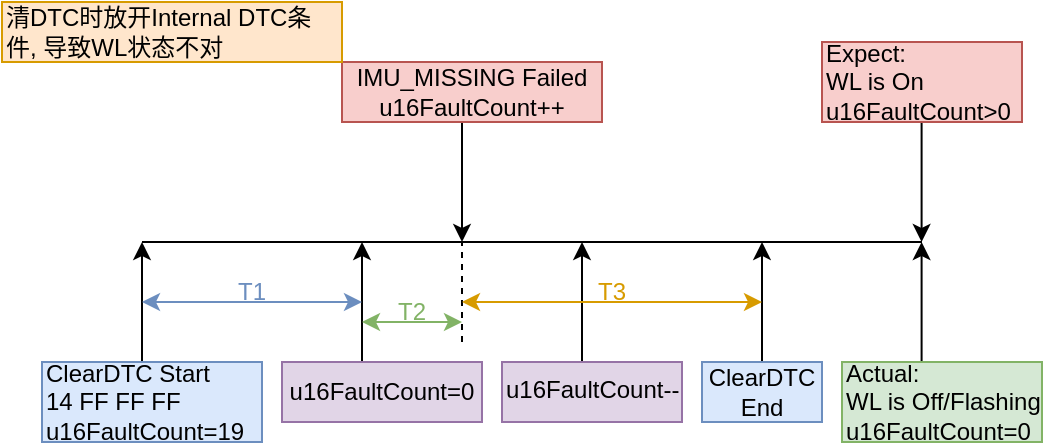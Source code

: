 <mxfile version="22.1.16" type="github">
  <diagram name="第 1 页" id="_H7OL5QzuDB1bZUHE0yp">
    <mxGraphModel dx="638" dy="342" grid="1" gridSize="10" guides="1" tooltips="1" connect="1" arrows="1" fold="1" page="1" pageScale="1" pageWidth="850" pageHeight="1100" math="0" shadow="0">
      <root>
        <mxCell id="0" />
        <mxCell id="1" parent="0" />
        <mxCell id="lsxHzdbqnV-ghvsLPrdJ-1" value="" style="endArrow=none;html=1;rounded=0;" edge="1" parent="1">
          <mxGeometry width="50" height="50" relative="1" as="geometry">
            <mxPoint x="140" y="320" as="sourcePoint" />
            <mxPoint x="530" y="320" as="targetPoint" />
          </mxGeometry>
        </mxCell>
        <mxCell id="lsxHzdbqnV-ghvsLPrdJ-2" value="" style="endArrow=classic;html=1;rounded=0;" edge="1" parent="1">
          <mxGeometry width="50" height="50" relative="1" as="geometry">
            <mxPoint x="140" y="380" as="sourcePoint" />
            <mxPoint x="140" y="320" as="targetPoint" />
          </mxGeometry>
        </mxCell>
        <mxCell id="lsxHzdbqnV-ghvsLPrdJ-3" value="ClearDTC Start&lt;br&gt;14 FF FF FF&lt;br&gt;u16FaultCount=19" style="text;html=1;strokeColor=#6c8ebf;fillColor=#dae8fc;align=left;verticalAlign=middle;whiteSpace=wrap;rounded=0;" vertex="1" parent="1">
          <mxGeometry x="90" y="380" width="110" height="40" as="geometry" />
        </mxCell>
        <mxCell id="lsxHzdbqnV-ghvsLPrdJ-4" value="" style="endArrow=classic;html=1;rounded=0;" edge="1" parent="1">
          <mxGeometry width="50" height="50" relative="1" as="geometry">
            <mxPoint x="250" y="380" as="sourcePoint" />
            <mxPoint x="250" y="320" as="targetPoint" />
          </mxGeometry>
        </mxCell>
        <mxCell id="lsxHzdbqnV-ghvsLPrdJ-5" value="u16FaultCount=0" style="text;html=1;strokeColor=#9673a6;fillColor=#e1d5e7;align=center;verticalAlign=middle;whiteSpace=wrap;rounded=0;" vertex="1" parent="1">
          <mxGeometry x="210" y="380" width="100" height="30" as="geometry" />
        </mxCell>
        <mxCell id="lsxHzdbqnV-ghvsLPrdJ-6" value="" style="endArrow=classic;html=1;rounded=0;" edge="1" parent="1">
          <mxGeometry width="50" height="50" relative="1" as="geometry">
            <mxPoint x="300" y="260" as="sourcePoint" />
            <mxPoint x="300" y="320" as="targetPoint" />
          </mxGeometry>
        </mxCell>
        <mxCell id="lsxHzdbqnV-ghvsLPrdJ-7" value="IMU_MISSING Failed u16FaultCount++" style="text;html=1;strokeColor=#b85450;fillColor=#f8cecc;align=center;verticalAlign=middle;whiteSpace=wrap;rounded=0;" vertex="1" parent="1">
          <mxGeometry x="240" y="230" width="130" height="30" as="geometry" />
        </mxCell>
        <mxCell id="lsxHzdbqnV-ghvsLPrdJ-8" value="" style="endArrow=classic;html=1;rounded=0;" edge="1" parent="1">
          <mxGeometry width="50" height="50" relative="1" as="geometry">
            <mxPoint x="360" y="380" as="sourcePoint" />
            <mxPoint x="360" y="320" as="targetPoint" />
          </mxGeometry>
        </mxCell>
        <mxCell id="lsxHzdbqnV-ghvsLPrdJ-9" value="&lt;span style=&quot;color: rgb(0, 0, 0); font-family: Helvetica; font-size: 12px; font-style: normal; font-variant-ligatures: normal; font-variant-caps: normal; font-weight: 400; letter-spacing: normal; orphans: 2; text-align: center; text-indent: 0px; text-transform: none; widows: 2; word-spacing: 0px; -webkit-text-stroke-width: 0px; text-decoration-thickness: initial; text-decoration-style: initial; text-decoration-color: initial; float: none; display: inline !important;&quot;&gt;u16FaultCount--&lt;/span&gt;" style="text;whiteSpace=wrap;html=1;fillColor=#e1d5e7;strokeColor=#9673a6;labelBackgroundColor=none;" vertex="1" parent="1">
          <mxGeometry x="320" y="380" width="90" height="30" as="geometry" />
        </mxCell>
        <mxCell id="lsxHzdbqnV-ghvsLPrdJ-10" value="" style="endArrow=classic;html=1;rounded=0;" edge="1" parent="1">
          <mxGeometry width="50" height="50" relative="1" as="geometry">
            <mxPoint x="450" y="380" as="sourcePoint" />
            <mxPoint x="450" y="320" as="targetPoint" />
          </mxGeometry>
        </mxCell>
        <mxCell id="lsxHzdbqnV-ghvsLPrdJ-11" value="ClearDTC End" style="text;html=1;strokeColor=#6c8ebf;fillColor=#dae8fc;align=center;verticalAlign=middle;whiteSpace=wrap;rounded=0;" vertex="1" parent="1">
          <mxGeometry x="420" y="380" width="60" height="30" as="geometry" />
        </mxCell>
        <mxCell id="lsxHzdbqnV-ghvsLPrdJ-12" value="" style="endArrow=classic;html=1;rounded=0;" edge="1" parent="1">
          <mxGeometry width="50" height="50" relative="1" as="geometry">
            <mxPoint x="529.8" y="380" as="sourcePoint" />
            <mxPoint x="529.8" y="320" as="targetPoint" />
          </mxGeometry>
        </mxCell>
        <mxCell id="lsxHzdbqnV-ghvsLPrdJ-13" value="Actual:&lt;br&gt;WL is Off/Flashing&lt;br&gt;u16FaultCount=0" style="text;html=1;strokeColor=#82b366;fillColor=#d5e8d4;align=left;verticalAlign=middle;whiteSpace=wrap;rounded=0;" vertex="1" parent="1">
          <mxGeometry x="490" y="380" width="100" height="40" as="geometry" />
        </mxCell>
        <mxCell id="lsxHzdbqnV-ghvsLPrdJ-14" value="" style="endArrow=classic;html=1;rounded=0;" edge="1" parent="1">
          <mxGeometry width="50" height="50" relative="1" as="geometry">
            <mxPoint x="529.8" y="260" as="sourcePoint" />
            <mxPoint x="529.8" y="320" as="targetPoint" />
          </mxGeometry>
        </mxCell>
        <mxCell id="lsxHzdbqnV-ghvsLPrdJ-15" value="Expect:&lt;br&gt;WL is On&lt;br&gt;u16FaultCount&amp;gt;0" style="text;html=1;strokeColor=#b85450;fillColor=#f8cecc;align=left;verticalAlign=middle;whiteSpace=wrap;rounded=0;" vertex="1" parent="1">
          <mxGeometry x="480" y="220" width="100" height="40" as="geometry" />
        </mxCell>
        <mxCell id="lsxHzdbqnV-ghvsLPrdJ-16" value="" style="endArrow=classic;startArrow=classic;html=1;rounded=0;fillColor=#dae8fc;strokeColor=#6c8ebf;" edge="1" parent="1">
          <mxGeometry width="50" height="50" relative="1" as="geometry">
            <mxPoint x="140" y="350" as="sourcePoint" />
            <mxPoint x="250" y="350" as="targetPoint" />
          </mxGeometry>
        </mxCell>
        <mxCell id="lsxHzdbqnV-ghvsLPrdJ-17" value="" style="endArrow=classic;startArrow=classic;html=1;rounded=0;fillColor=#d5e8d4;strokeColor=#82b366;" edge="1" parent="1">
          <mxGeometry width="50" height="50" relative="1" as="geometry">
            <mxPoint x="250" y="360" as="sourcePoint" />
            <mxPoint x="300" y="360" as="targetPoint" />
          </mxGeometry>
        </mxCell>
        <mxCell id="lsxHzdbqnV-ghvsLPrdJ-19" value="" style="endArrow=none;html=1;rounded=0;dashed=1;" edge="1" parent="1">
          <mxGeometry width="50" height="50" relative="1" as="geometry">
            <mxPoint x="300" y="370" as="sourcePoint" />
            <mxPoint x="300" y="320" as="targetPoint" />
          </mxGeometry>
        </mxCell>
        <mxCell id="lsxHzdbqnV-ghvsLPrdJ-20" value="" style="endArrow=classic;startArrow=classic;html=1;rounded=0;fillColor=#ffe6cc;strokeColor=#d79b00;" edge="1" parent="1">
          <mxGeometry width="50" height="50" relative="1" as="geometry">
            <mxPoint x="300" y="350" as="sourcePoint" />
            <mxPoint x="450" y="350" as="targetPoint" />
          </mxGeometry>
        </mxCell>
        <mxCell id="lsxHzdbqnV-ghvsLPrdJ-21" value="T1" style="text;html=1;strokeColor=none;fillColor=none;align=center;verticalAlign=middle;whiteSpace=wrap;rounded=0;fontColor=#6c8ebf;" vertex="1" parent="1">
          <mxGeometry x="180" y="340" width="30" height="10" as="geometry" />
        </mxCell>
        <mxCell id="lsxHzdbqnV-ghvsLPrdJ-23" value="T2" style="text;html=1;strokeColor=none;fillColor=none;align=center;verticalAlign=middle;whiteSpace=wrap;rounded=0;fontColor=#82b366;" vertex="1" parent="1">
          <mxGeometry x="260" y="350" width="30" height="10" as="geometry" />
        </mxCell>
        <mxCell id="lsxHzdbqnV-ghvsLPrdJ-24" value="T3" style="text;html=1;align=center;verticalAlign=middle;whiteSpace=wrap;rounded=0;fontColor=#d79b00;" vertex="1" parent="1">
          <mxGeometry x="360" y="340" width="30" height="10" as="geometry" />
        </mxCell>
        <mxCell id="lsxHzdbqnV-ghvsLPrdJ-25" value="清DTC时放开Internal DTC条件, 导致WL状态不对" style="text;html=1;strokeColor=#d79b00;fillColor=#ffe6cc;align=left;verticalAlign=middle;whiteSpace=wrap;rounded=0;" vertex="1" parent="1">
          <mxGeometry x="70" y="200" width="170" height="30" as="geometry" />
        </mxCell>
      </root>
    </mxGraphModel>
  </diagram>
</mxfile>
